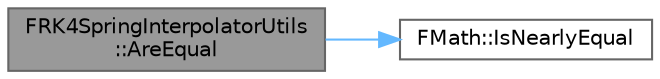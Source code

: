 digraph "FRK4SpringInterpolatorUtils::AreEqual"
{
 // INTERACTIVE_SVG=YES
 // LATEX_PDF_SIZE
  bgcolor="transparent";
  edge [fontname=Helvetica,fontsize=10,labelfontname=Helvetica,labelfontsize=10];
  node [fontname=Helvetica,fontsize=10,shape=box,height=0.2,width=0.4];
  rankdir="LR";
  Node1 [id="Node000001",label="FRK4SpringInterpolatorUtils\l::AreEqual",height=0.2,width=0.4,color="gray40", fillcolor="grey60", style="filled", fontcolor="black",tooltip=" "];
  Node1 -> Node2 [id="edge1_Node000001_Node000002",color="steelblue1",style="solid",tooltip=" "];
  Node2 [id="Node000002",label="FMath::IsNearlyEqual",height=0.2,width=0.4,color="grey40", fillcolor="white", style="filled",URL="$dc/d20/structFMath.html#ae8c3d4ef867662795d84488ee590bcbd",tooltip="Checks if two floating point numbers are nearly equal."];
}

